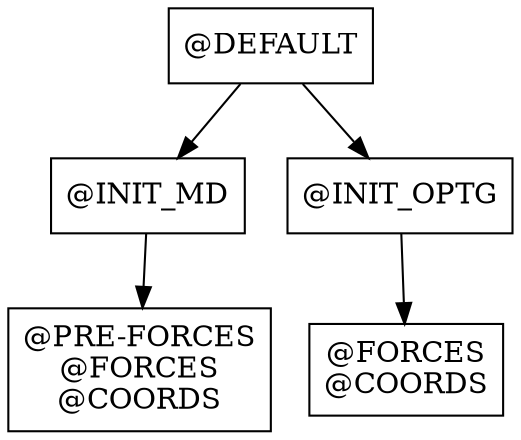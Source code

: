 // Node Report
digraph {
	"@DEFAULT" [label="@DEFAULT" margin=0.1 shape=box]
	"@INIT_MD" [label="@INIT_MD" margin=0.1 shape=box]
	"@INIT_MD_" [label="@PRE-FORCES
@FORCES
@COORDS" margin=0.1 shape=box]
	"@INIT_OPTG" [label="@INIT_OPTG" margin=0.1 shape=box]
	"@INIT_OPTG_" [label="@FORCES
@COORDS" margin=0.1 shape=box]
	"@DEFAULT" -> "@INIT_MD"
	"@DEFAULT" -> "@INIT_OPTG"
	"@INIT_MD" -> "@INIT_MD_"
	"@INIT_OPTG" -> "@INIT_OPTG_"
}
